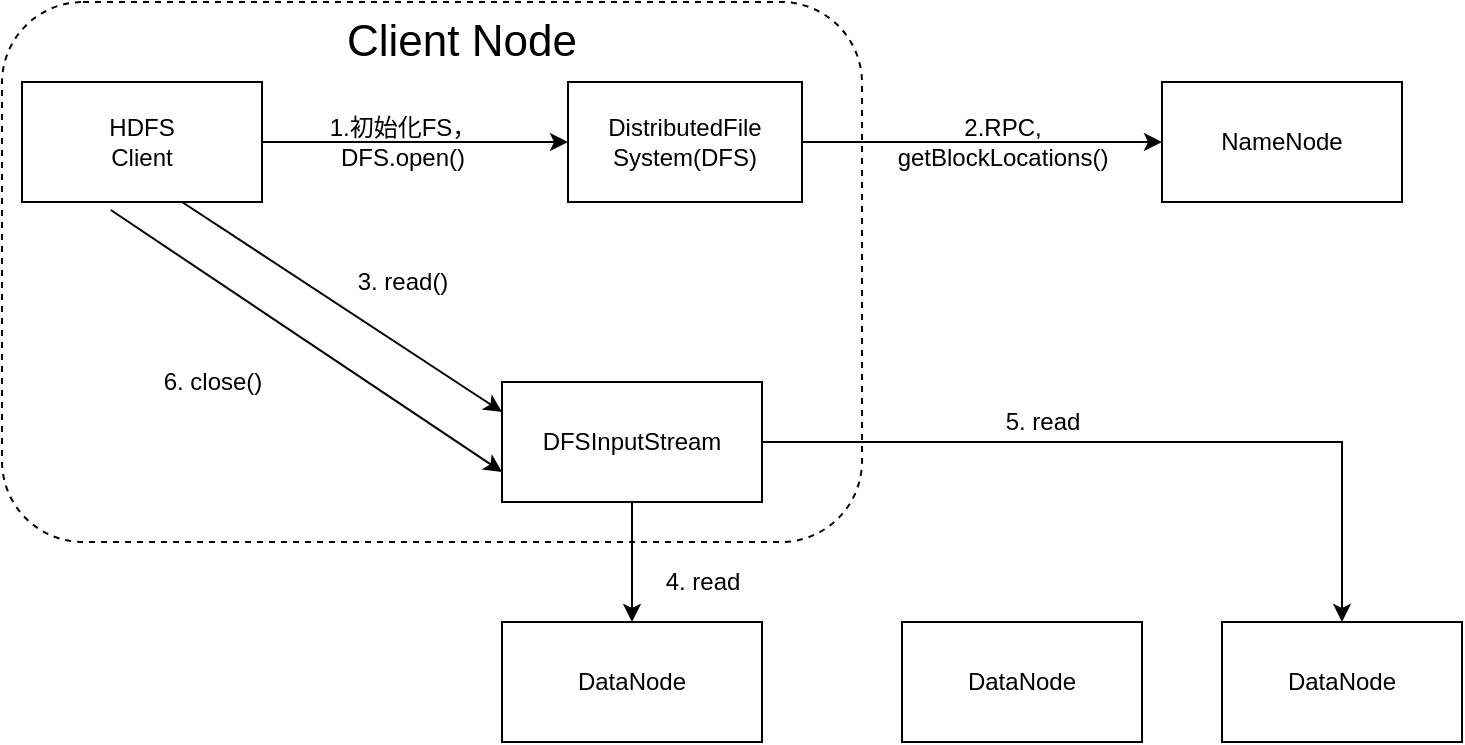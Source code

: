 <mxfile version="14.7.6" type="github">
  <diagram id="owH23PQb3ucFgT4upQrd" name="Page-1">
    <mxGraphModel dx="1038" dy="529" grid="1" gridSize="10" guides="1" tooltips="1" connect="1" arrows="1" fold="1" page="1" pageScale="1" pageWidth="827" pageHeight="1169" math="0" shadow="0">
      <root>
        <mxCell id="0" />
        <mxCell id="1" parent="0" />
        <mxCell id="XPgUxuzeO4Bc633JZhFU-1" value="" style="rounded=1;whiteSpace=wrap;html=1;dashed=1;fillColor=none;" vertex="1" parent="1">
          <mxGeometry x="70" y="60" width="430" height="270" as="geometry" />
        </mxCell>
        <mxCell id="vsMCEOJ5hqrkt07NcbA5-9" value="DFSInputStream" style="rounded=0;whiteSpace=wrap;html=1;fillColor=none;gradientColor=none;" parent="1" vertex="1">
          <mxGeometry x="320" y="250" width="130" height="60" as="geometry" />
        </mxCell>
        <mxCell id="vsMCEOJ5hqrkt07NcbA5-3" style="edgeStyle=orthogonalEdgeStyle;rounded=0;orthogonalLoop=1;jettySize=auto;html=1;exitX=1;exitY=0.5;exitDx=0;exitDy=0;entryX=0;entryY=0.5;entryDx=0;entryDy=0;" parent="1" source="vsMCEOJ5hqrkt07NcbA5-1" target="vsMCEOJ5hqrkt07NcbA5-2" edge="1">
          <mxGeometry relative="1" as="geometry" />
        </mxCell>
        <mxCell id="vsMCEOJ5hqrkt07NcbA5-1" value="HDFS&lt;br&gt;Client" style="rounded=0;whiteSpace=wrap;html=1;" parent="1" vertex="1">
          <mxGeometry x="80" y="100" width="120" height="60" as="geometry" />
        </mxCell>
        <mxCell id="vsMCEOJ5hqrkt07NcbA5-6" style="edgeStyle=orthogonalEdgeStyle;rounded=0;orthogonalLoop=1;jettySize=auto;html=1;exitX=1;exitY=0.5;exitDx=0;exitDy=0;entryX=0;entryY=0.5;entryDx=0;entryDy=0;" parent="1" source="vsMCEOJ5hqrkt07NcbA5-2" target="vsMCEOJ5hqrkt07NcbA5-4" edge="1">
          <mxGeometry relative="1" as="geometry">
            <mxPoint x="590" y="130.333" as="targetPoint" />
          </mxGeometry>
        </mxCell>
        <mxCell id="vsMCEOJ5hqrkt07NcbA5-2" value="DistributedFile&lt;br&gt;System(DFS)" style="rounded=0;whiteSpace=wrap;html=1;" parent="1" vertex="1">
          <mxGeometry x="353" y="100" width="117" height="60" as="geometry" />
        </mxCell>
        <mxCell id="vsMCEOJ5hqrkt07NcbA5-4" value="NameNode" style="rounded=0;whiteSpace=wrap;html=1;" parent="1" vertex="1">
          <mxGeometry x="650" y="100" width="120" height="60" as="geometry" />
        </mxCell>
        <mxCell id="vsMCEOJ5hqrkt07NcbA5-5" value="1.初始化FS，&lt;br&gt;DFS.open()" style="text;html=1;align=center;verticalAlign=middle;resizable=0;points=[];autosize=1;strokeColor=none;" parent="1" vertex="1">
          <mxGeometry x="220" y="115" width="100" height="30" as="geometry" />
        </mxCell>
        <mxCell id="vsMCEOJ5hqrkt07NcbA5-7" value="2.RPC, &lt;br&gt;getBlockLocations()" style="text;html=1;align=center;verticalAlign=middle;resizable=0;points=[];autosize=1;strokeColor=none;" parent="1" vertex="1">
          <mxGeometry x="500" y="115" width="140" height="30" as="geometry" />
        </mxCell>
        <mxCell id="vsMCEOJ5hqrkt07NcbA5-18" style="edgeStyle=orthogonalEdgeStyle;rounded=0;orthogonalLoop=1;jettySize=auto;html=1;exitX=1;exitY=0.5;exitDx=0;exitDy=0;entryX=0.5;entryY=0;entryDx=0;entryDy=0;" parent="1" source="vsMCEOJ5hqrkt07NcbA5-9" target="vsMCEOJ5hqrkt07NcbA5-16" edge="1">
          <mxGeometry relative="1" as="geometry" />
        </mxCell>
        <mxCell id="XPgUxuzeO4Bc633JZhFU-5" style="edgeStyle=orthogonalEdgeStyle;rounded=0;orthogonalLoop=1;jettySize=auto;html=1;exitX=0.5;exitY=1;exitDx=0;exitDy=0;entryX=0.5;entryY=0;entryDx=0;entryDy=0;" edge="1" parent="1" source="vsMCEOJ5hqrkt07NcbA5-9" target="vsMCEOJ5hqrkt07NcbA5-14">
          <mxGeometry relative="1" as="geometry" />
        </mxCell>
        <mxCell id="vsMCEOJ5hqrkt07NcbA5-12" value="3. read()" style="text;html=1;align=center;verticalAlign=middle;resizable=0;points=[];autosize=1;strokeColor=none;" parent="1" vertex="1">
          <mxGeometry x="235" y="190" width="70" height="20" as="geometry" />
        </mxCell>
        <mxCell id="vsMCEOJ5hqrkt07NcbA5-13" value="6. close()" style="text;html=1;align=center;verticalAlign=middle;resizable=0;points=[];autosize=1;strokeColor=none;" parent="1" vertex="1">
          <mxGeometry x="140" y="240" width="70" height="20" as="geometry" />
        </mxCell>
        <mxCell id="vsMCEOJ5hqrkt07NcbA5-14" value="DataNode" style="rounded=0;whiteSpace=wrap;html=1;fillColor=none;gradientColor=none;" parent="1" vertex="1">
          <mxGeometry x="320" y="370" width="130" height="60" as="geometry" />
        </mxCell>
        <mxCell id="vsMCEOJ5hqrkt07NcbA5-15" value="DataNode" style="rounded=0;whiteSpace=wrap;html=1;fillColor=none;gradientColor=none;" parent="1" vertex="1">
          <mxGeometry x="520" y="370" width="120" height="60" as="geometry" />
        </mxCell>
        <mxCell id="vsMCEOJ5hqrkt07NcbA5-16" value="DataNode" style="rounded=0;whiteSpace=wrap;html=1;fillColor=none;gradientColor=none;" parent="1" vertex="1">
          <mxGeometry x="680" y="370" width="120" height="60" as="geometry" />
        </mxCell>
        <mxCell id="vsMCEOJ5hqrkt07NcbA5-19" value="4. read" style="text;html=1;align=center;verticalAlign=middle;resizable=0;points=[];autosize=1;strokeColor=none;" parent="1" vertex="1">
          <mxGeometry x="390" y="340" width="60" height="20" as="geometry" />
        </mxCell>
        <mxCell id="vsMCEOJ5hqrkt07NcbA5-21" value="5. read" style="text;html=1;align=center;verticalAlign=middle;resizable=0;points=[];autosize=1;strokeColor=none;" parent="1" vertex="1">
          <mxGeometry x="560" y="260" width="60" height="20" as="geometry" />
        </mxCell>
        <mxCell id="XPgUxuzeO4Bc633JZhFU-4" value="&lt;font style=&quot;font-size: 22px&quot;&gt;Client Node&lt;/font&gt;" style="text;html=1;strokeColor=none;fillColor=none;align=center;verticalAlign=middle;whiteSpace=wrap;rounded=0;dashed=1;" vertex="1" parent="1">
          <mxGeometry x="190" y="70" width="220" height="20" as="geometry" />
        </mxCell>
        <mxCell id="XPgUxuzeO4Bc633JZhFU-6" value="" style="endArrow=classic;html=1;entryX=0;entryY=0.75;entryDx=0;entryDy=0;startArrow=none;exitX=0.37;exitY=1.067;exitDx=0;exitDy=0;exitPerimeter=0;" edge="1" parent="1" source="vsMCEOJ5hqrkt07NcbA5-1" target="vsMCEOJ5hqrkt07NcbA5-9">
          <mxGeometry width="50" height="50" relative="1" as="geometry">
            <mxPoint x="250" y="380" as="sourcePoint" />
            <mxPoint x="440" y="210" as="targetPoint" />
          </mxGeometry>
        </mxCell>
        <mxCell id="XPgUxuzeO4Bc633JZhFU-7" value="" style="endArrow=classic;html=1;entryX=0;entryY=0.25;entryDx=0;entryDy=0;" edge="1" parent="1" target="vsMCEOJ5hqrkt07NcbA5-9">
          <mxGeometry width="50" height="50" relative="1" as="geometry">
            <mxPoint x="160" y="160" as="sourcePoint" />
            <mxPoint x="320" y="260" as="targetPoint" />
          </mxGeometry>
        </mxCell>
      </root>
    </mxGraphModel>
  </diagram>
</mxfile>
